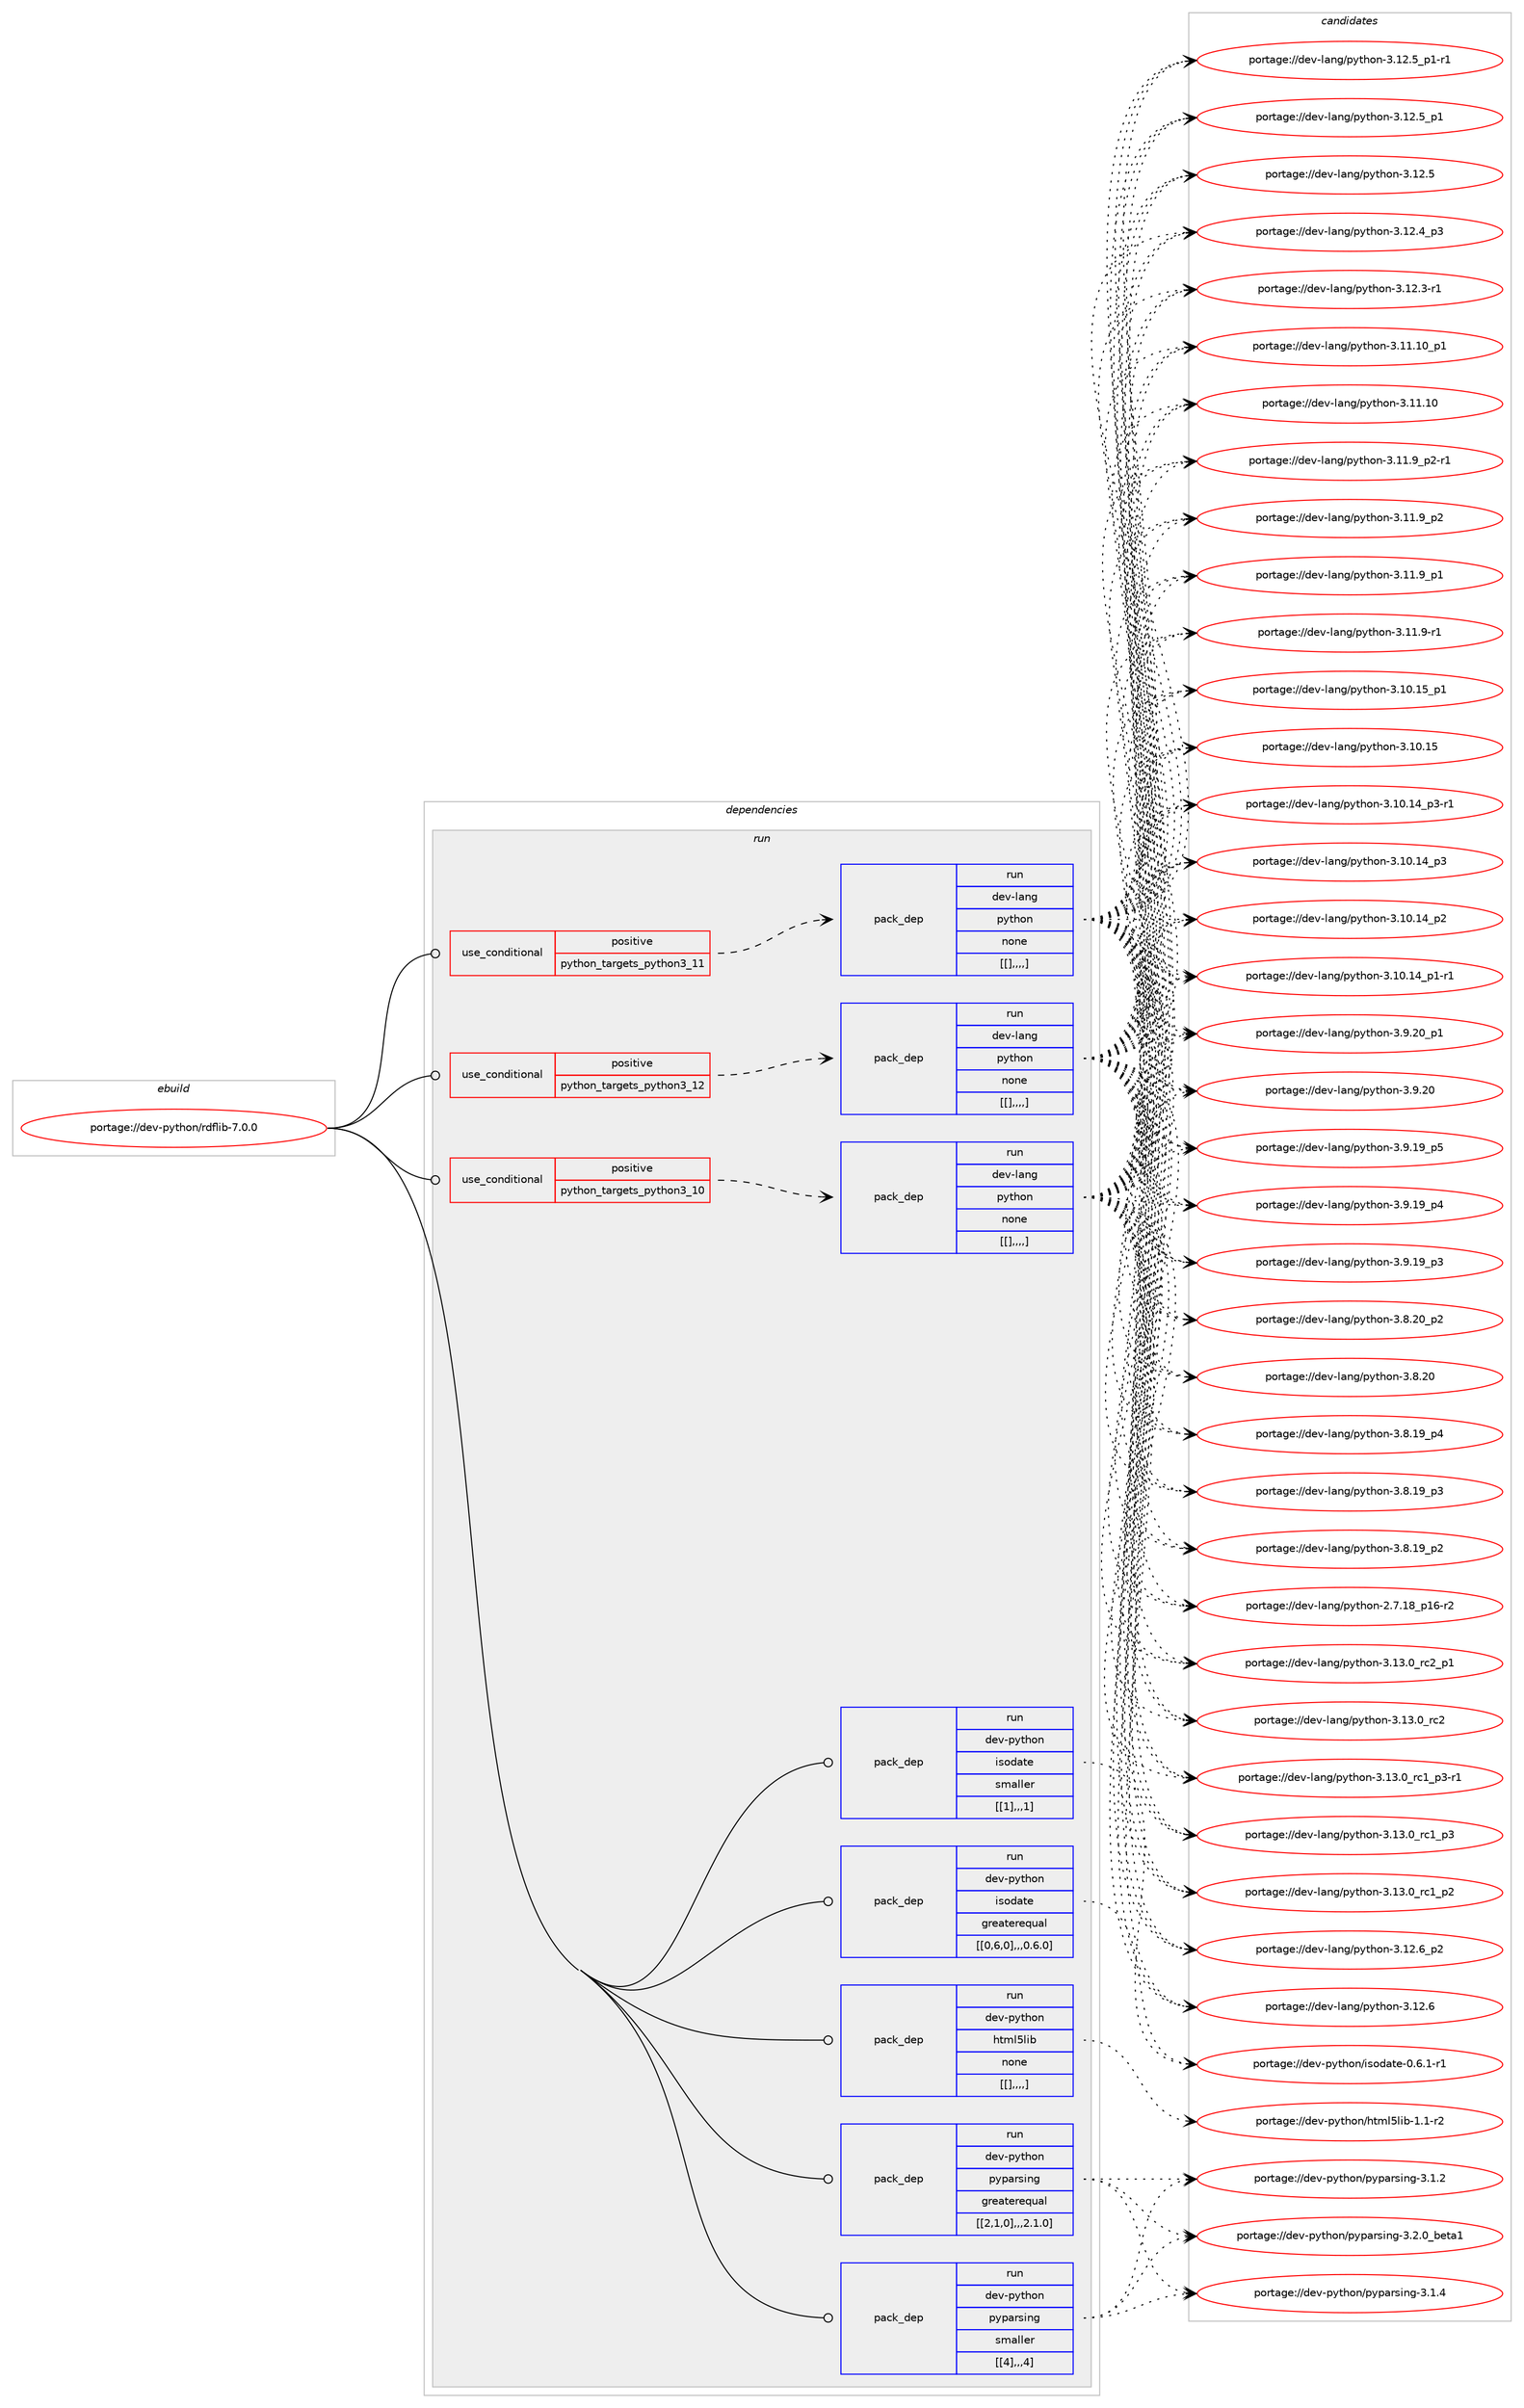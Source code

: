 digraph prolog {

# *************
# Graph options
# *************

newrank=true;
concentrate=true;
compound=true;
graph [rankdir=LR,fontname=Helvetica,fontsize=10,ranksep=1.5];#, ranksep=2.5, nodesep=0.2];
edge  [arrowhead=vee];
node  [fontname=Helvetica,fontsize=10];

# **********
# The ebuild
# **********

subgraph cluster_leftcol {
color=gray;
label=<<i>ebuild</i>>;
id [label="portage://dev-python/rdflib-7.0.0", color=red, width=4, href="../dev-python/rdflib-7.0.0.svg"];
}

# ****************
# The dependencies
# ****************

subgraph cluster_midcol {
color=gray;
label=<<i>dependencies</i>>;
subgraph cluster_compile {
fillcolor="#eeeeee";
style=filled;
label=<<i>compile</i>>;
}
subgraph cluster_compileandrun {
fillcolor="#eeeeee";
style=filled;
label=<<i>compile and run</i>>;
}
subgraph cluster_run {
fillcolor="#eeeeee";
style=filled;
label=<<i>run</i>>;
subgraph cond40518 {
dependency164714 [label=<<TABLE BORDER="0" CELLBORDER="1" CELLSPACING="0" CELLPADDING="4"><TR><TD ROWSPAN="3" CELLPADDING="10">use_conditional</TD></TR><TR><TD>positive</TD></TR><TR><TD>python_targets_python3_10</TD></TR></TABLE>>, shape=none, color=red];
subgraph pack122938 {
dependency164715 [label=<<TABLE BORDER="0" CELLBORDER="1" CELLSPACING="0" CELLPADDING="4" WIDTH="220"><TR><TD ROWSPAN="6" CELLPADDING="30">pack_dep</TD></TR><TR><TD WIDTH="110">run</TD></TR><TR><TD>dev-lang</TD></TR><TR><TD>python</TD></TR><TR><TD>none</TD></TR><TR><TD>[[],,,,]</TD></TR></TABLE>>, shape=none, color=blue];
}
dependency164714:e -> dependency164715:w [weight=20,style="dashed",arrowhead="vee"];
}
id:e -> dependency164714:w [weight=20,style="solid",arrowhead="odot"];
subgraph cond40519 {
dependency164716 [label=<<TABLE BORDER="0" CELLBORDER="1" CELLSPACING="0" CELLPADDING="4"><TR><TD ROWSPAN="3" CELLPADDING="10">use_conditional</TD></TR><TR><TD>positive</TD></TR><TR><TD>python_targets_python3_11</TD></TR></TABLE>>, shape=none, color=red];
subgraph pack122939 {
dependency164717 [label=<<TABLE BORDER="0" CELLBORDER="1" CELLSPACING="0" CELLPADDING="4" WIDTH="220"><TR><TD ROWSPAN="6" CELLPADDING="30">pack_dep</TD></TR><TR><TD WIDTH="110">run</TD></TR><TR><TD>dev-lang</TD></TR><TR><TD>python</TD></TR><TR><TD>none</TD></TR><TR><TD>[[],,,,]</TD></TR></TABLE>>, shape=none, color=blue];
}
dependency164716:e -> dependency164717:w [weight=20,style="dashed",arrowhead="vee"];
}
id:e -> dependency164716:w [weight=20,style="solid",arrowhead="odot"];
subgraph cond40520 {
dependency164718 [label=<<TABLE BORDER="0" CELLBORDER="1" CELLSPACING="0" CELLPADDING="4"><TR><TD ROWSPAN="3" CELLPADDING="10">use_conditional</TD></TR><TR><TD>positive</TD></TR><TR><TD>python_targets_python3_12</TD></TR></TABLE>>, shape=none, color=red];
subgraph pack122940 {
dependency164719 [label=<<TABLE BORDER="0" CELLBORDER="1" CELLSPACING="0" CELLPADDING="4" WIDTH="220"><TR><TD ROWSPAN="6" CELLPADDING="30">pack_dep</TD></TR><TR><TD WIDTH="110">run</TD></TR><TR><TD>dev-lang</TD></TR><TR><TD>python</TD></TR><TR><TD>none</TD></TR><TR><TD>[[],,,,]</TD></TR></TABLE>>, shape=none, color=blue];
}
dependency164718:e -> dependency164719:w [weight=20,style="dashed",arrowhead="vee"];
}
id:e -> dependency164718:w [weight=20,style="solid",arrowhead="odot"];
subgraph pack122941 {
dependency164720 [label=<<TABLE BORDER="0" CELLBORDER="1" CELLSPACING="0" CELLPADDING="4" WIDTH="220"><TR><TD ROWSPAN="6" CELLPADDING="30">pack_dep</TD></TR><TR><TD WIDTH="110">run</TD></TR><TR><TD>dev-python</TD></TR><TR><TD>html5lib</TD></TR><TR><TD>none</TD></TR><TR><TD>[[],,,,]</TD></TR></TABLE>>, shape=none, color=blue];
}
id:e -> dependency164720:w [weight=20,style="solid",arrowhead="odot"];
subgraph pack122942 {
dependency164721 [label=<<TABLE BORDER="0" CELLBORDER="1" CELLSPACING="0" CELLPADDING="4" WIDTH="220"><TR><TD ROWSPAN="6" CELLPADDING="30">pack_dep</TD></TR><TR><TD WIDTH="110">run</TD></TR><TR><TD>dev-python</TD></TR><TR><TD>isodate</TD></TR><TR><TD>greaterequal</TD></TR><TR><TD>[[0,6,0],,,0.6.0]</TD></TR></TABLE>>, shape=none, color=blue];
}
id:e -> dependency164721:w [weight=20,style="solid",arrowhead="odot"];
subgraph pack122943 {
dependency164722 [label=<<TABLE BORDER="0" CELLBORDER="1" CELLSPACING="0" CELLPADDING="4" WIDTH="220"><TR><TD ROWSPAN="6" CELLPADDING="30">pack_dep</TD></TR><TR><TD WIDTH="110">run</TD></TR><TR><TD>dev-python</TD></TR><TR><TD>isodate</TD></TR><TR><TD>smaller</TD></TR><TR><TD>[[1],,,1]</TD></TR></TABLE>>, shape=none, color=blue];
}
id:e -> dependency164722:w [weight=20,style="solid",arrowhead="odot"];
subgraph pack122944 {
dependency164723 [label=<<TABLE BORDER="0" CELLBORDER="1" CELLSPACING="0" CELLPADDING="4" WIDTH="220"><TR><TD ROWSPAN="6" CELLPADDING="30">pack_dep</TD></TR><TR><TD WIDTH="110">run</TD></TR><TR><TD>dev-python</TD></TR><TR><TD>pyparsing</TD></TR><TR><TD>greaterequal</TD></TR><TR><TD>[[2,1,0],,,2.1.0]</TD></TR></TABLE>>, shape=none, color=blue];
}
id:e -> dependency164723:w [weight=20,style="solid",arrowhead="odot"];
subgraph pack122945 {
dependency164724 [label=<<TABLE BORDER="0" CELLBORDER="1" CELLSPACING="0" CELLPADDING="4" WIDTH="220"><TR><TD ROWSPAN="6" CELLPADDING="30">pack_dep</TD></TR><TR><TD WIDTH="110">run</TD></TR><TR><TD>dev-python</TD></TR><TR><TD>pyparsing</TD></TR><TR><TD>smaller</TD></TR><TR><TD>[[4],,,4]</TD></TR></TABLE>>, shape=none, color=blue];
}
id:e -> dependency164724:w [weight=20,style="solid",arrowhead="odot"];
}
}

# **************
# The candidates
# **************

subgraph cluster_choices {
rank=same;
color=gray;
label=<<i>candidates</i>>;

subgraph choice122938 {
color=black;
nodesep=1;
choice100101118451089711010347112121116104111110455146495146489511499509511249 [label="portage://dev-lang/python-3.13.0_rc2_p1", color=red, width=4,href="../dev-lang/python-3.13.0_rc2_p1.svg"];
choice10010111845108971101034711212111610411111045514649514648951149950 [label="portage://dev-lang/python-3.13.0_rc2", color=red, width=4,href="../dev-lang/python-3.13.0_rc2.svg"];
choice1001011184510897110103471121211161041111104551464951464895114994995112514511449 [label="portage://dev-lang/python-3.13.0_rc1_p3-r1", color=red, width=4,href="../dev-lang/python-3.13.0_rc1_p3-r1.svg"];
choice100101118451089711010347112121116104111110455146495146489511499499511251 [label="portage://dev-lang/python-3.13.0_rc1_p3", color=red, width=4,href="../dev-lang/python-3.13.0_rc1_p3.svg"];
choice100101118451089711010347112121116104111110455146495146489511499499511250 [label="portage://dev-lang/python-3.13.0_rc1_p2", color=red, width=4,href="../dev-lang/python-3.13.0_rc1_p2.svg"];
choice100101118451089711010347112121116104111110455146495046549511250 [label="portage://dev-lang/python-3.12.6_p2", color=red, width=4,href="../dev-lang/python-3.12.6_p2.svg"];
choice10010111845108971101034711212111610411111045514649504654 [label="portage://dev-lang/python-3.12.6", color=red, width=4,href="../dev-lang/python-3.12.6.svg"];
choice1001011184510897110103471121211161041111104551464950465395112494511449 [label="portage://dev-lang/python-3.12.5_p1-r1", color=red, width=4,href="../dev-lang/python-3.12.5_p1-r1.svg"];
choice100101118451089711010347112121116104111110455146495046539511249 [label="portage://dev-lang/python-3.12.5_p1", color=red, width=4,href="../dev-lang/python-3.12.5_p1.svg"];
choice10010111845108971101034711212111610411111045514649504653 [label="portage://dev-lang/python-3.12.5", color=red, width=4,href="../dev-lang/python-3.12.5.svg"];
choice100101118451089711010347112121116104111110455146495046529511251 [label="portage://dev-lang/python-3.12.4_p3", color=red, width=4,href="../dev-lang/python-3.12.4_p3.svg"];
choice100101118451089711010347112121116104111110455146495046514511449 [label="portage://dev-lang/python-3.12.3-r1", color=red, width=4,href="../dev-lang/python-3.12.3-r1.svg"];
choice10010111845108971101034711212111610411111045514649494649489511249 [label="portage://dev-lang/python-3.11.10_p1", color=red, width=4,href="../dev-lang/python-3.11.10_p1.svg"];
choice1001011184510897110103471121211161041111104551464949464948 [label="portage://dev-lang/python-3.11.10", color=red, width=4,href="../dev-lang/python-3.11.10.svg"];
choice1001011184510897110103471121211161041111104551464949465795112504511449 [label="portage://dev-lang/python-3.11.9_p2-r1", color=red, width=4,href="../dev-lang/python-3.11.9_p2-r1.svg"];
choice100101118451089711010347112121116104111110455146494946579511250 [label="portage://dev-lang/python-3.11.9_p2", color=red, width=4,href="../dev-lang/python-3.11.9_p2.svg"];
choice100101118451089711010347112121116104111110455146494946579511249 [label="portage://dev-lang/python-3.11.9_p1", color=red, width=4,href="../dev-lang/python-3.11.9_p1.svg"];
choice100101118451089711010347112121116104111110455146494946574511449 [label="portage://dev-lang/python-3.11.9-r1", color=red, width=4,href="../dev-lang/python-3.11.9-r1.svg"];
choice10010111845108971101034711212111610411111045514649484649539511249 [label="portage://dev-lang/python-3.10.15_p1", color=red, width=4,href="../dev-lang/python-3.10.15_p1.svg"];
choice1001011184510897110103471121211161041111104551464948464953 [label="portage://dev-lang/python-3.10.15", color=red, width=4,href="../dev-lang/python-3.10.15.svg"];
choice100101118451089711010347112121116104111110455146494846495295112514511449 [label="portage://dev-lang/python-3.10.14_p3-r1", color=red, width=4,href="../dev-lang/python-3.10.14_p3-r1.svg"];
choice10010111845108971101034711212111610411111045514649484649529511251 [label="portage://dev-lang/python-3.10.14_p3", color=red, width=4,href="../dev-lang/python-3.10.14_p3.svg"];
choice10010111845108971101034711212111610411111045514649484649529511250 [label="portage://dev-lang/python-3.10.14_p2", color=red, width=4,href="../dev-lang/python-3.10.14_p2.svg"];
choice100101118451089711010347112121116104111110455146494846495295112494511449 [label="portage://dev-lang/python-3.10.14_p1-r1", color=red, width=4,href="../dev-lang/python-3.10.14_p1-r1.svg"];
choice100101118451089711010347112121116104111110455146574650489511249 [label="portage://dev-lang/python-3.9.20_p1", color=red, width=4,href="../dev-lang/python-3.9.20_p1.svg"];
choice10010111845108971101034711212111610411111045514657465048 [label="portage://dev-lang/python-3.9.20", color=red, width=4,href="../dev-lang/python-3.9.20.svg"];
choice100101118451089711010347112121116104111110455146574649579511253 [label="portage://dev-lang/python-3.9.19_p5", color=red, width=4,href="../dev-lang/python-3.9.19_p5.svg"];
choice100101118451089711010347112121116104111110455146574649579511252 [label="portage://dev-lang/python-3.9.19_p4", color=red, width=4,href="../dev-lang/python-3.9.19_p4.svg"];
choice100101118451089711010347112121116104111110455146574649579511251 [label="portage://dev-lang/python-3.9.19_p3", color=red, width=4,href="../dev-lang/python-3.9.19_p3.svg"];
choice100101118451089711010347112121116104111110455146564650489511250 [label="portage://dev-lang/python-3.8.20_p2", color=red, width=4,href="../dev-lang/python-3.8.20_p2.svg"];
choice10010111845108971101034711212111610411111045514656465048 [label="portage://dev-lang/python-3.8.20", color=red, width=4,href="../dev-lang/python-3.8.20.svg"];
choice100101118451089711010347112121116104111110455146564649579511252 [label="portage://dev-lang/python-3.8.19_p4", color=red, width=4,href="../dev-lang/python-3.8.19_p4.svg"];
choice100101118451089711010347112121116104111110455146564649579511251 [label="portage://dev-lang/python-3.8.19_p3", color=red, width=4,href="../dev-lang/python-3.8.19_p3.svg"];
choice100101118451089711010347112121116104111110455146564649579511250 [label="portage://dev-lang/python-3.8.19_p2", color=red, width=4,href="../dev-lang/python-3.8.19_p2.svg"];
choice100101118451089711010347112121116104111110455046554649569511249544511450 [label="portage://dev-lang/python-2.7.18_p16-r2", color=red, width=4,href="../dev-lang/python-2.7.18_p16-r2.svg"];
dependency164715:e -> choice100101118451089711010347112121116104111110455146495146489511499509511249:w [style=dotted,weight="100"];
dependency164715:e -> choice10010111845108971101034711212111610411111045514649514648951149950:w [style=dotted,weight="100"];
dependency164715:e -> choice1001011184510897110103471121211161041111104551464951464895114994995112514511449:w [style=dotted,weight="100"];
dependency164715:e -> choice100101118451089711010347112121116104111110455146495146489511499499511251:w [style=dotted,weight="100"];
dependency164715:e -> choice100101118451089711010347112121116104111110455146495146489511499499511250:w [style=dotted,weight="100"];
dependency164715:e -> choice100101118451089711010347112121116104111110455146495046549511250:w [style=dotted,weight="100"];
dependency164715:e -> choice10010111845108971101034711212111610411111045514649504654:w [style=dotted,weight="100"];
dependency164715:e -> choice1001011184510897110103471121211161041111104551464950465395112494511449:w [style=dotted,weight="100"];
dependency164715:e -> choice100101118451089711010347112121116104111110455146495046539511249:w [style=dotted,weight="100"];
dependency164715:e -> choice10010111845108971101034711212111610411111045514649504653:w [style=dotted,weight="100"];
dependency164715:e -> choice100101118451089711010347112121116104111110455146495046529511251:w [style=dotted,weight="100"];
dependency164715:e -> choice100101118451089711010347112121116104111110455146495046514511449:w [style=dotted,weight="100"];
dependency164715:e -> choice10010111845108971101034711212111610411111045514649494649489511249:w [style=dotted,weight="100"];
dependency164715:e -> choice1001011184510897110103471121211161041111104551464949464948:w [style=dotted,weight="100"];
dependency164715:e -> choice1001011184510897110103471121211161041111104551464949465795112504511449:w [style=dotted,weight="100"];
dependency164715:e -> choice100101118451089711010347112121116104111110455146494946579511250:w [style=dotted,weight="100"];
dependency164715:e -> choice100101118451089711010347112121116104111110455146494946579511249:w [style=dotted,weight="100"];
dependency164715:e -> choice100101118451089711010347112121116104111110455146494946574511449:w [style=dotted,weight="100"];
dependency164715:e -> choice10010111845108971101034711212111610411111045514649484649539511249:w [style=dotted,weight="100"];
dependency164715:e -> choice1001011184510897110103471121211161041111104551464948464953:w [style=dotted,weight="100"];
dependency164715:e -> choice100101118451089711010347112121116104111110455146494846495295112514511449:w [style=dotted,weight="100"];
dependency164715:e -> choice10010111845108971101034711212111610411111045514649484649529511251:w [style=dotted,weight="100"];
dependency164715:e -> choice10010111845108971101034711212111610411111045514649484649529511250:w [style=dotted,weight="100"];
dependency164715:e -> choice100101118451089711010347112121116104111110455146494846495295112494511449:w [style=dotted,weight="100"];
dependency164715:e -> choice100101118451089711010347112121116104111110455146574650489511249:w [style=dotted,weight="100"];
dependency164715:e -> choice10010111845108971101034711212111610411111045514657465048:w [style=dotted,weight="100"];
dependency164715:e -> choice100101118451089711010347112121116104111110455146574649579511253:w [style=dotted,weight="100"];
dependency164715:e -> choice100101118451089711010347112121116104111110455146574649579511252:w [style=dotted,weight="100"];
dependency164715:e -> choice100101118451089711010347112121116104111110455146574649579511251:w [style=dotted,weight="100"];
dependency164715:e -> choice100101118451089711010347112121116104111110455146564650489511250:w [style=dotted,weight="100"];
dependency164715:e -> choice10010111845108971101034711212111610411111045514656465048:w [style=dotted,weight="100"];
dependency164715:e -> choice100101118451089711010347112121116104111110455146564649579511252:w [style=dotted,weight="100"];
dependency164715:e -> choice100101118451089711010347112121116104111110455146564649579511251:w [style=dotted,weight="100"];
dependency164715:e -> choice100101118451089711010347112121116104111110455146564649579511250:w [style=dotted,weight="100"];
dependency164715:e -> choice100101118451089711010347112121116104111110455046554649569511249544511450:w [style=dotted,weight="100"];
}
subgraph choice122939 {
color=black;
nodesep=1;
choice100101118451089711010347112121116104111110455146495146489511499509511249 [label="portage://dev-lang/python-3.13.0_rc2_p1", color=red, width=4,href="../dev-lang/python-3.13.0_rc2_p1.svg"];
choice10010111845108971101034711212111610411111045514649514648951149950 [label="portage://dev-lang/python-3.13.0_rc2", color=red, width=4,href="../dev-lang/python-3.13.0_rc2.svg"];
choice1001011184510897110103471121211161041111104551464951464895114994995112514511449 [label="portage://dev-lang/python-3.13.0_rc1_p3-r1", color=red, width=4,href="../dev-lang/python-3.13.0_rc1_p3-r1.svg"];
choice100101118451089711010347112121116104111110455146495146489511499499511251 [label="portage://dev-lang/python-3.13.0_rc1_p3", color=red, width=4,href="../dev-lang/python-3.13.0_rc1_p3.svg"];
choice100101118451089711010347112121116104111110455146495146489511499499511250 [label="portage://dev-lang/python-3.13.0_rc1_p2", color=red, width=4,href="../dev-lang/python-3.13.0_rc1_p2.svg"];
choice100101118451089711010347112121116104111110455146495046549511250 [label="portage://dev-lang/python-3.12.6_p2", color=red, width=4,href="../dev-lang/python-3.12.6_p2.svg"];
choice10010111845108971101034711212111610411111045514649504654 [label="portage://dev-lang/python-3.12.6", color=red, width=4,href="../dev-lang/python-3.12.6.svg"];
choice1001011184510897110103471121211161041111104551464950465395112494511449 [label="portage://dev-lang/python-3.12.5_p1-r1", color=red, width=4,href="../dev-lang/python-3.12.5_p1-r1.svg"];
choice100101118451089711010347112121116104111110455146495046539511249 [label="portage://dev-lang/python-3.12.5_p1", color=red, width=4,href="../dev-lang/python-3.12.5_p1.svg"];
choice10010111845108971101034711212111610411111045514649504653 [label="portage://dev-lang/python-3.12.5", color=red, width=4,href="../dev-lang/python-3.12.5.svg"];
choice100101118451089711010347112121116104111110455146495046529511251 [label="portage://dev-lang/python-3.12.4_p3", color=red, width=4,href="../dev-lang/python-3.12.4_p3.svg"];
choice100101118451089711010347112121116104111110455146495046514511449 [label="portage://dev-lang/python-3.12.3-r1", color=red, width=4,href="../dev-lang/python-3.12.3-r1.svg"];
choice10010111845108971101034711212111610411111045514649494649489511249 [label="portage://dev-lang/python-3.11.10_p1", color=red, width=4,href="../dev-lang/python-3.11.10_p1.svg"];
choice1001011184510897110103471121211161041111104551464949464948 [label="portage://dev-lang/python-3.11.10", color=red, width=4,href="../dev-lang/python-3.11.10.svg"];
choice1001011184510897110103471121211161041111104551464949465795112504511449 [label="portage://dev-lang/python-3.11.9_p2-r1", color=red, width=4,href="../dev-lang/python-3.11.9_p2-r1.svg"];
choice100101118451089711010347112121116104111110455146494946579511250 [label="portage://dev-lang/python-3.11.9_p2", color=red, width=4,href="../dev-lang/python-3.11.9_p2.svg"];
choice100101118451089711010347112121116104111110455146494946579511249 [label="portage://dev-lang/python-3.11.9_p1", color=red, width=4,href="../dev-lang/python-3.11.9_p1.svg"];
choice100101118451089711010347112121116104111110455146494946574511449 [label="portage://dev-lang/python-3.11.9-r1", color=red, width=4,href="../dev-lang/python-3.11.9-r1.svg"];
choice10010111845108971101034711212111610411111045514649484649539511249 [label="portage://dev-lang/python-3.10.15_p1", color=red, width=4,href="../dev-lang/python-3.10.15_p1.svg"];
choice1001011184510897110103471121211161041111104551464948464953 [label="portage://dev-lang/python-3.10.15", color=red, width=4,href="../dev-lang/python-3.10.15.svg"];
choice100101118451089711010347112121116104111110455146494846495295112514511449 [label="portage://dev-lang/python-3.10.14_p3-r1", color=red, width=4,href="../dev-lang/python-3.10.14_p3-r1.svg"];
choice10010111845108971101034711212111610411111045514649484649529511251 [label="portage://dev-lang/python-3.10.14_p3", color=red, width=4,href="../dev-lang/python-3.10.14_p3.svg"];
choice10010111845108971101034711212111610411111045514649484649529511250 [label="portage://dev-lang/python-3.10.14_p2", color=red, width=4,href="../dev-lang/python-3.10.14_p2.svg"];
choice100101118451089711010347112121116104111110455146494846495295112494511449 [label="portage://dev-lang/python-3.10.14_p1-r1", color=red, width=4,href="../dev-lang/python-3.10.14_p1-r1.svg"];
choice100101118451089711010347112121116104111110455146574650489511249 [label="portage://dev-lang/python-3.9.20_p1", color=red, width=4,href="../dev-lang/python-3.9.20_p1.svg"];
choice10010111845108971101034711212111610411111045514657465048 [label="portage://dev-lang/python-3.9.20", color=red, width=4,href="../dev-lang/python-3.9.20.svg"];
choice100101118451089711010347112121116104111110455146574649579511253 [label="portage://dev-lang/python-3.9.19_p5", color=red, width=4,href="../dev-lang/python-3.9.19_p5.svg"];
choice100101118451089711010347112121116104111110455146574649579511252 [label="portage://dev-lang/python-3.9.19_p4", color=red, width=4,href="../dev-lang/python-3.9.19_p4.svg"];
choice100101118451089711010347112121116104111110455146574649579511251 [label="portage://dev-lang/python-3.9.19_p3", color=red, width=4,href="../dev-lang/python-3.9.19_p3.svg"];
choice100101118451089711010347112121116104111110455146564650489511250 [label="portage://dev-lang/python-3.8.20_p2", color=red, width=4,href="../dev-lang/python-3.8.20_p2.svg"];
choice10010111845108971101034711212111610411111045514656465048 [label="portage://dev-lang/python-3.8.20", color=red, width=4,href="../dev-lang/python-3.8.20.svg"];
choice100101118451089711010347112121116104111110455146564649579511252 [label="portage://dev-lang/python-3.8.19_p4", color=red, width=4,href="../dev-lang/python-3.8.19_p4.svg"];
choice100101118451089711010347112121116104111110455146564649579511251 [label="portage://dev-lang/python-3.8.19_p3", color=red, width=4,href="../dev-lang/python-3.8.19_p3.svg"];
choice100101118451089711010347112121116104111110455146564649579511250 [label="portage://dev-lang/python-3.8.19_p2", color=red, width=4,href="../dev-lang/python-3.8.19_p2.svg"];
choice100101118451089711010347112121116104111110455046554649569511249544511450 [label="portage://dev-lang/python-2.7.18_p16-r2", color=red, width=4,href="../dev-lang/python-2.7.18_p16-r2.svg"];
dependency164717:e -> choice100101118451089711010347112121116104111110455146495146489511499509511249:w [style=dotted,weight="100"];
dependency164717:e -> choice10010111845108971101034711212111610411111045514649514648951149950:w [style=dotted,weight="100"];
dependency164717:e -> choice1001011184510897110103471121211161041111104551464951464895114994995112514511449:w [style=dotted,weight="100"];
dependency164717:e -> choice100101118451089711010347112121116104111110455146495146489511499499511251:w [style=dotted,weight="100"];
dependency164717:e -> choice100101118451089711010347112121116104111110455146495146489511499499511250:w [style=dotted,weight="100"];
dependency164717:e -> choice100101118451089711010347112121116104111110455146495046549511250:w [style=dotted,weight="100"];
dependency164717:e -> choice10010111845108971101034711212111610411111045514649504654:w [style=dotted,weight="100"];
dependency164717:e -> choice1001011184510897110103471121211161041111104551464950465395112494511449:w [style=dotted,weight="100"];
dependency164717:e -> choice100101118451089711010347112121116104111110455146495046539511249:w [style=dotted,weight="100"];
dependency164717:e -> choice10010111845108971101034711212111610411111045514649504653:w [style=dotted,weight="100"];
dependency164717:e -> choice100101118451089711010347112121116104111110455146495046529511251:w [style=dotted,weight="100"];
dependency164717:e -> choice100101118451089711010347112121116104111110455146495046514511449:w [style=dotted,weight="100"];
dependency164717:e -> choice10010111845108971101034711212111610411111045514649494649489511249:w [style=dotted,weight="100"];
dependency164717:e -> choice1001011184510897110103471121211161041111104551464949464948:w [style=dotted,weight="100"];
dependency164717:e -> choice1001011184510897110103471121211161041111104551464949465795112504511449:w [style=dotted,weight="100"];
dependency164717:e -> choice100101118451089711010347112121116104111110455146494946579511250:w [style=dotted,weight="100"];
dependency164717:e -> choice100101118451089711010347112121116104111110455146494946579511249:w [style=dotted,weight="100"];
dependency164717:e -> choice100101118451089711010347112121116104111110455146494946574511449:w [style=dotted,weight="100"];
dependency164717:e -> choice10010111845108971101034711212111610411111045514649484649539511249:w [style=dotted,weight="100"];
dependency164717:e -> choice1001011184510897110103471121211161041111104551464948464953:w [style=dotted,weight="100"];
dependency164717:e -> choice100101118451089711010347112121116104111110455146494846495295112514511449:w [style=dotted,weight="100"];
dependency164717:e -> choice10010111845108971101034711212111610411111045514649484649529511251:w [style=dotted,weight="100"];
dependency164717:e -> choice10010111845108971101034711212111610411111045514649484649529511250:w [style=dotted,weight="100"];
dependency164717:e -> choice100101118451089711010347112121116104111110455146494846495295112494511449:w [style=dotted,weight="100"];
dependency164717:e -> choice100101118451089711010347112121116104111110455146574650489511249:w [style=dotted,weight="100"];
dependency164717:e -> choice10010111845108971101034711212111610411111045514657465048:w [style=dotted,weight="100"];
dependency164717:e -> choice100101118451089711010347112121116104111110455146574649579511253:w [style=dotted,weight="100"];
dependency164717:e -> choice100101118451089711010347112121116104111110455146574649579511252:w [style=dotted,weight="100"];
dependency164717:e -> choice100101118451089711010347112121116104111110455146574649579511251:w [style=dotted,weight="100"];
dependency164717:e -> choice100101118451089711010347112121116104111110455146564650489511250:w [style=dotted,weight="100"];
dependency164717:e -> choice10010111845108971101034711212111610411111045514656465048:w [style=dotted,weight="100"];
dependency164717:e -> choice100101118451089711010347112121116104111110455146564649579511252:w [style=dotted,weight="100"];
dependency164717:e -> choice100101118451089711010347112121116104111110455146564649579511251:w [style=dotted,weight="100"];
dependency164717:e -> choice100101118451089711010347112121116104111110455146564649579511250:w [style=dotted,weight="100"];
dependency164717:e -> choice100101118451089711010347112121116104111110455046554649569511249544511450:w [style=dotted,weight="100"];
}
subgraph choice122940 {
color=black;
nodesep=1;
choice100101118451089711010347112121116104111110455146495146489511499509511249 [label="portage://dev-lang/python-3.13.0_rc2_p1", color=red, width=4,href="../dev-lang/python-3.13.0_rc2_p1.svg"];
choice10010111845108971101034711212111610411111045514649514648951149950 [label="portage://dev-lang/python-3.13.0_rc2", color=red, width=4,href="../dev-lang/python-3.13.0_rc2.svg"];
choice1001011184510897110103471121211161041111104551464951464895114994995112514511449 [label="portage://dev-lang/python-3.13.0_rc1_p3-r1", color=red, width=4,href="../dev-lang/python-3.13.0_rc1_p3-r1.svg"];
choice100101118451089711010347112121116104111110455146495146489511499499511251 [label="portage://dev-lang/python-3.13.0_rc1_p3", color=red, width=4,href="../dev-lang/python-3.13.0_rc1_p3.svg"];
choice100101118451089711010347112121116104111110455146495146489511499499511250 [label="portage://dev-lang/python-3.13.0_rc1_p2", color=red, width=4,href="../dev-lang/python-3.13.0_rc1_p2.svg"];
choice100101118451089711010347112121116104111110455146495046549511250 [label="portage://dev-lang/python-3.12.6_p2", color=red, width=4,href="../dev-lang/python-3.12.6_p2.svg"];
choice10010111845108971101034711212111610411111045514649504654 [label="portage://dev-lang/python-3.12.6", color=red, width=4,href="../dev-lang/python-3.12.6.svg"];
choice1001011184510897110103471121211161041111104551464950465395112494511449 [label="portage://dev-lang/python-3.12.5_p1-r1", color=red, width=4,href="../dev-lang/python-3.12.5_p1-r1.svg"];
choice100101118451089711010347112121116104111110455146495046539511249 [label="portage://dev-lang/python-3.12.5_p1", color=red, width=4,href="../dev-lang/python-3.12.5_p1.svg"];
choice10010111845108971101034711212111610411111045514649504653 [label="portage://dev-lang/python-3.12.5", color=red, width=4,href="../dev-lang/python-3.12.5.svg"];
choice100101118451089711010347112121116104111110455146495046529511251 [label="portage://dev-lang/python-3.12.4_p3", color=red, width=4,href="../dev-lang/python-3.12.4_p3.svg"];
choice100101118451089711010347112121116104111110455146495046514511449 [label="portage://dev-lang/python-3.12.3-r1", color=red, width=4,href="../dev-lang/python-3.12.3-r1.svg"];
choice10010111845108971101034711212111610411111045514649494649489511249 [label="portage://dev-lang/python-3.11.10_p1", color=red, width=4,href="../dev-lang/python-3.11.10_p1.svg"];
choice1001011184510897110103471121211161041111104551464949464948 [label="portage://dev-lang/python-3.11.10", color=red, width=4,href="../dev-lang/python-3.11.10.svg"];
choice1001011184510897110103471121211161041111104551464949465795112504511449 [label="portage://dev-lang/python-3.11.9_p2-r1", color=red, width=4,href="../dev-lang/python-3.11.9_p2-r1.svg"];
choice100101118451089711010347112121116104111110455146494946579511250 [label="portage://dev-lang/python-3.11.9_p2", color=red, width=4,href="../dev-lang/python-3.11.9_p2.svg"];
choice100101118451089711010347112121116104111110455146494946579511249 [label="portage://dev-lang/python-3.11.9_p1", color=red, width=4,href="../dev-lang/python-3.11.9_p1.svg"];
choice100101118451089711010347112121116104111110455146494946574511449 [label="portage://dev-lang/python-3.11.9-r1", color=red, width=4,href="../dev-lang/python-3.11.9-r1.svg"];
choice10010111845108971101034711212111610411111045514649484649539511249 [label="portage://dev-lang/python-3.10.15_p1", color=red, width=4,href="../dev-lang/python-3.10.15_p1.svg"];
choice1001011184510897110103471121211161041111104551464948464953 [label="portage://dev-lang/python-3.10.15", color=red, width=4,href="../dev-lang/python-3.10.15.svg"];
choice100101118451089711010347112121116104111110455146494846495295112514511449 [label="portage://dev-lang/python-3.10.14_p3-r1", color=red, width=4,href="../dev-lang/python-3.10.14_p3-r1.svg"];
choice10010111845108971101034711212111610411111045514649484649529511251 [label="portage://dev-lang/python-3.10.14_p3", color=red, width=4,href="../dev-lang/python-3.10.14_p3.svg"];
choice10010111845108971101034711212111610411111045514649484649529511250 [label="portage://dev-lang/python-3.10.14_p2", color=red, width=4,href="../dev-lang/python-3.10.14_p2.svg"];
choice100101118451089711010347112121116104111110455146494846495295112494511449 [label="portage://dev-lang/python-3.10.14_p1-r1", color=red, width=4,href="../dev-lang/python-3.10.14_p1-r1.svg"];
choice100101118451089711010347112121116104111110455146574650489511249 [label="portage://dev-lang/python-3.9.20_p1", color=red, width=4,href="../dev-lang/python-3.9.20_p1.svg"];
choice10010111845108971101034711212111610411111045514657465048 [label="portage://dev-lang/python-3.9.20", color=red, width=4,href="../dev-lang/python-3.9.20.svg"];
choice100101118451089711010347112121116104111110455146574649579511253 [label="portage://dev-lang/python-3.9.19_p5", color=red, width=4,href="../dev-lang/python-3.9.19_p5.svg"];
choice100101118451089711010347112121116104111110455146574649579511252 [label="portage://dev-lang/python-3.9.19_p4", color=red, width=4,href="../dev-lang/python-3.9.19_p4.svg"];
choice100101118451089711010347112121116104111110455146574649579511251 [label="portage://dev-lang/python-3.9.19_p3", color=red, width=4,href="../dev-lang/python-3.9.19_p3.svg"];
choice100101118451089711010347112121116104111110455146564650489511250 [label="portage://dev-lang/python-3.8.20_p2", color=red, width=4,href="../dev-lang/python-3.8.20_p2.svg"];
choice10010111845108971101034711212111610411111045514656465048 [label="portage://dev-lang/python-3.8.20", color=red, width=4,href="../dev-lang/python-3.8.20.svg"];
choice100101118451089711010347112121116104111110455146564649579511252 [label="portage://dev-lang/python-3.8.19_p4", color=red, width=4,href="../dev-lang/python-3.8.19_p4.svg"];
choice100101118451089711010347112121116104111110455146564649579511251 [label="portage://dev-lang/python-3.8.19_p3", color=red, width=4,href="../dev-lang/python-3.8.19_p3.svg"];
choice100101118451089711010347112121116104111110455146564649579511250 [label="portage://dev-lang/python-3.8.19_p2", color=red, width=4,href="../dev-lang/python-3.8.19_p2.svg"];
choice100101118451089711010347112121116104111110455046554649569511249544511450 [label="portage://dev-lang/python-2.7.18_p16-r2", color=red, width=4,href="../dev-lang/python-2.7.18_p16-r2.svg"];
dependency164719:e -> choice100101118451089711010347112121116104111110455146495146489511499509511249:w [style=dotted,weight="100"];
dependency164719:e -> choice10010111845108971101034711212111610411111045514649514648951149950:w [style=dotted,weight="100"];
dependency164719:e -> choice1001011184510897110103471121211161041111104551464951464895114994995112514511449:w [style=dotted,weight="100"];
dependency164719:e -> choice100101118451089711010347112121116104111110455146495146489511499499511251:w [style=dotted,weight="100"];
dependency164719:e -> choice100101118451089711010347112121116104111110455146495146489511499499511250:w [style=dotted,weight="100"];
dependency164719:e -> choice100101118451089711010347112121116104111110455146495046549511250:w [style=dotted,weight="100"];
dependency164719:e -> choice10010111845108971101034711212111610411111045514649504654:w [style=dotted,weight="100"];
dependency164719:e -> choice1001011184510897110103471121211161041111104551464950465395112494511449:w [style=dotted,weight="100"];
dependency164719:e -> choice100101118451089711010347112121116104111110455146495046539511249:w [style=dotted,weight="100"];
dependency164719:e -> choice10010111845108971101034711212111610411111045514649504653:w [style=dotted,weight="100"];
dependency164719:e -> choice100101118451089711010347112121116104111110455146495046529511251:w [style=dotted,weight="100"];
dependency164719:e -> choice100101118451089711010347112121116104111110455146495046514511449:w [style=dotted,weight="100"];
dependency164719:e -> choice10010111845108971101034711212111610411111045514649494649489511249:w [style=dotted,weight="100"];
dependency164719:e -> choice1001011184510897110103471121211161041111104551464949464948:w [style=dotted,weight="100"];
dependency164719:e -> choice1001011184510897110103471121211161041111104551464949465795112504511449:w [style=dotted,weight="100"];
dependency164719:e -> choice100101118451089711010347112121116104111110455146494946579511250:w [style=dotted,weight="100"];
dependency164719:e -> choice100101118451089711010347112121116104111110455146494946579511249:w [style=dotted,weight="100"];
dependency164719:e -> choice100101118451089711010347112121116104111110455146494946574511449:w [style=dotted,weight="100"];
dependency164719:e -> choice10010111845108971101034711212111610411111045514649484649539511249:w [style=dotted,weight="100"];
dependency164719:e -> choice1001011184510897110103471121211161041111104551464948464953:w [style=dotted,weight="100"];
dependency164719:e -> choice100101118451089711010347112121116104111110455146494846495295112514511449:w [style=dotted,weight="100"];
dependency164719:e -> choice10010111845108971101034711212111610411111045514649484649529511251:w [style=dotted,weight="100"];
dependency164719:e -> choice10010111845108971101034711212111610411111045514649484649529511250:w [style=dotted,weight="100"];
dependency164719:e -> choice100101118451089711010347112121116104111110455146494846495295112494511449:w [style=dotted,weight="100"];
dependency164719:e -> choice100101118451089711010347112121116104111110455146574650489511249:w [style=dotted,weight="100"];
dependency164719:e -> choice10010111845108971101034711212111610411111045514657465048:w [style=dotted,weight="100"];
dependency164719:e -> choice100101118451089711010347112121116104111110455146574649579511253:w [style=dotted,weight="100"];
dependency164719:e -> choice100101118451089711010347112121116104111110455146574649579511252:w [style=dotted,weight="100"];
dependency164719:e -> choice100101118451089711010347112121116104111110455146574649579511251:w [style=dotted,weight="100"];
dependency164719:e -> choice100101118451089711010347112121116104111110455146564650489511250:w [style=dotted,weight="100"];
dependency164719:e -> choice10010111845108971101034711212111610411111045514656465048:w [style=dotted,weight="100"];
dependency164719:e -> choice100101118451089711010347112121116104111110455146564649579511252:w [style=dotted,weight="100"];
dependency164719:e -> choice100101118451089711010347112121116104111110455146564649579511251:w [style=dotted,weight="100"];
dependency164719:e -> choice100101118451089711010347112121116104111110455146564649579511250:w [style=dotted,weight="100"];
dependency164719:e -> choice100101118451089711010347112121116104111110455046554649569511249544511450:w [style=dotted,weight="100"];
}
subgraph choice122941 {
color=black;
nodesep=1;
choice10010111845112121116104111110471041161091085310810598454946494511450 [label="portage://dev-python/html5lib-1.1-r2", color=red, width=4,href="../dev-python/html5lib-1.1-r2.svg"];
dependency164720:e -> choice10010111845112121116104111110471041161091085310810598454946494511450:w [style=dotted,weight="100"];
}
subgraph choice122942 {
color=black;
nodesep=1;
choice1001011184511212111610411111047105115111100971161014548465446494511449 [label="portage://dev-python/isodate-0.6.1-r1", color=red, width=4,href="../dev-python/isodate-0.6.1-r1.svg"];
dependency164721:e -> choice1001011184511212111610411111047105115111100971161014548465446494511449:w [style=dotted,weight="100"];
}
subgraph choice122943 {
color=black;
nodesep=1;
choice1001011184511212111610411111047105115111100971161014548465446494511449 [label="portage://dev-python/isodate-0.6.1-r1", color=red, width=4,href="../dev-python/isodate-0.6.1-r1.svg"];
dependency164722:e -> choice1001011184511212111610411111047105115111100971161014548465446494511449:w [style=dotted,weight="100"];
}
subgraph choice122944 {
color=black;
nodesep=1;
choice10010111845112121116104111110471121211129711411510511010345514650464895981011169749 [label="portage://dev-python/pyparsing-3.2.0_beta1", color=red, width=4,href="../dev-python/pyparsing-3.2.0_beta1.svg"];
choice100101118451121211161041111104711212111297114115105110103455146494652 [label="portage://dev-python/pyparsing-3.1.4", color=red, width=4,href="../dev-python/pyparsing-3.1.4.svg"];
choice100101118451121211161041111104711212111297114115105110103455146494650 [label="portage://dev-python/pyparsing-3.1.2", color=red, width=4,href="../dev-python/pyparsing-3.1.2.svg"];
dependency164723:e -> choice10010111845112121116104111110471121211129711411510511010345514650464895981011169749:w [style=dotted,weight="100"];
dependency164723:e -> choice100101118451121211161041111104711212111297114115105110103455146494652:w [style=dotted,weight="100"];
dependency164723:e -> choice100101118451121211161041111104711212111297114115105110103455146494650:w [style=dotted,weight="100"];
}
subgraph choice122945 {
color=black;
nodesep=1;
choice10010111845112121116104111110471121211129711411510511010345514650464895981011169749 [label="portage://dev-python/pyparsing-3.2.0_beta1", color=red, width=4,href="../dev-python/pyparsing-3.2.0_beta1.svg"];
choice100101118451121211161041111104711212111297114115105110103455146494652 [label="portage://dev-python/pyparsing-3.1.4", color=red, width=4,href="../dev-python/pyparsing-3.1.4.svg"];
choice100101118451121211161041111104711212111297114115105110103455146494650 [label="portage://dev-python/pyparsing-3.1.2", color=red, width=4,href="../dev-python/pyparsing-3.1.2.svg"];
dependency164724:e -> choice10010111845112121116104111110471121211129711411510511010345514650464895981011169749:w [style=dotted,weight="100"];
dependency164724:e -> choice100101118451121211161041111104711212111297114115105110103455146494652:w [style=dotted,weight="100"];
dependency164724:e -> choice100101118451121211161041111104711212111297114115105110103455146494650:w [style=dotted,weight="100"];
}
}

}
